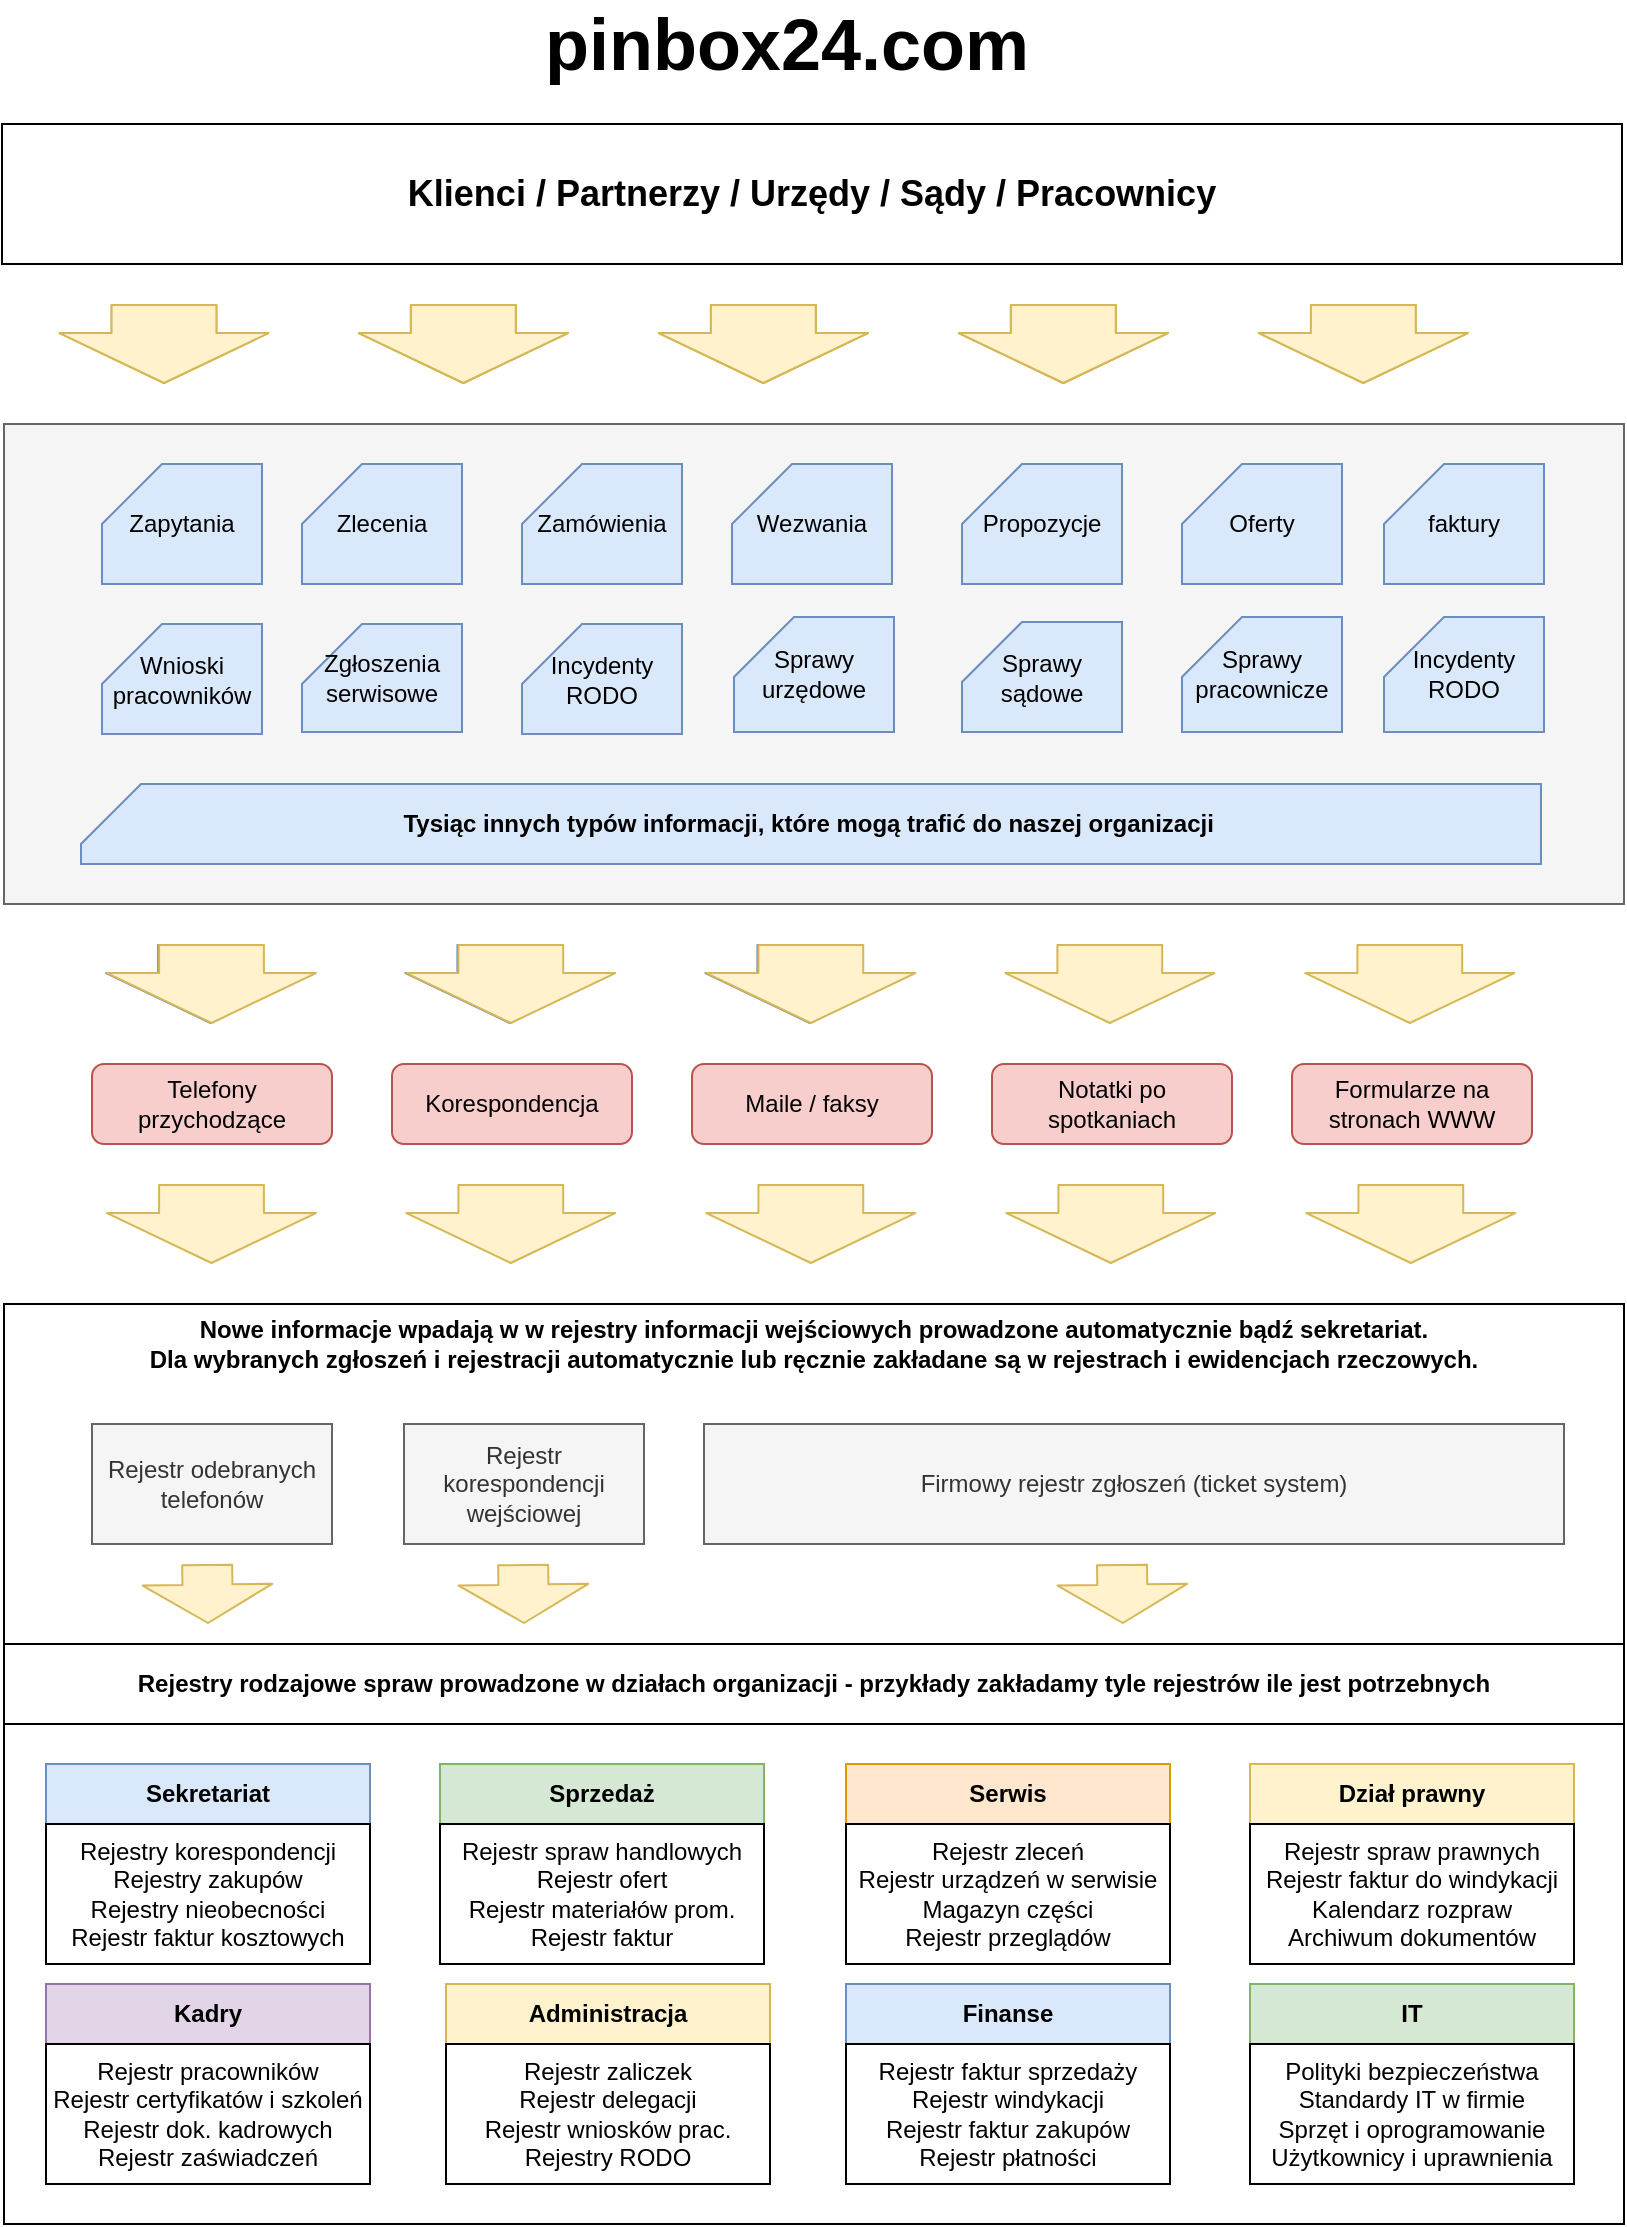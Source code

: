 <mxfile version="13.10.4" type="github">
  <diagram id="C5RBs43oDa-KdzZeNtuy" name="Page-1">
    <mxGraphModel dx="1185" dy="695" grid="1" gridSize="10" guides="1" tooltips="1" connect="1" arrows="1" fold="1" page="1" pageScale="1" pageWidth="827" pageHeight="1169" math="0" shadow="0">
      <root>
        <mxCell id="WIyWlLk6GJQsqaUBKTNV-0" />
        <mxCell id="WIyWlLk6GJQsqaUBKTNV-1" parent="WIyWlLk6GJQsqaUBKTNV-0" />
        <mxCell id="JC0EZ0rCJ2nyQJaUhhLa-59" value="" style="rounded=0;whiteSpace=wrap;html=1;" vertex="1" parent="WIyWlLk6GJQsqaUBKTNV-1">
          <mxGeometry x="9" y="660" width="810" height="460" as="geometry" />
        </mxCell>
        <mxCell id="JC0EZ0rCJ2nyQJaUhhLa-52" value="" style="rounded=0;whiteSpace=wrap;html=1;fillColor=#f5f5f5;strokeColor=#666666;fontColor=#333333;" vertex="1" parent="WIyWlLk6GJQsqaUBKTNV-1">
          <mxGeometry x="9" y="220" width="810" height="240" as="geometry" />
        </mxCell>
        <mxCell id="JC0EZ0rCJ2nyQJaUhhLa-10" value="&lt;span&gt;&lt;font style=&quot;font-size: 18px&quot;&gt;&lt;b&gt;Klienci / Partnerzy / Urzędy / Sądy / Pracownicy&lt;/b&gt;&lt;/font&gt;&lt;/span&gt;" style="rounded=0;whiteSpace=wrap;html=1;" vertex="1" parent="WIyWlLk6GJQsqaUBKTNV-1">
          <mxGeometry x="8" y="70" width="810" height="70" as="geometry" />
        </mxCell>
        <mxCell id="JC0EZ0rCJ2nyQJaUhhLa-11" value="" style="shape=flexArrow;endArrow=classic;html=1;endWidth=51.034;endSize=7.986;width=52.414;fillColor=#fff2cc;strokeColor=#d6b656;" edge="1" parent="WIyWlLk6GJQsqaUBKTNV-1">
          <mxGeometry width="50" height="50" relative="1" as="geometry">
            <mxPoint x="388.66" y="160" as="sourcePoint" />
            <mxPoint x="388.66" y="200" as="targetPoint" />
            <Array as="points" />
          </mxGeometry>
        </mxCell>
        <mxCell id="JC0EZ0rCJ2nyQJaUhhLa-12" value="" style="shape=flexArrow;endArrow=classic;html=1;endWidth=51.034;endSize=7.986;width=52.414;fillColor=#fff2cc;strokeColor=#d6b656;" edge="1" parent="WIyWlLk6GJQsqaUBKTNV-1">
          <mxGeometry width="50" height="50" relative="1" as="geometry">
            <mxPoint x="238.66" y="160" as="sourcePoint" />
            <mxPoint x="238.66" y="200" as="targetPoint" />
            <Array as="points" />
          </mxGeometry>
        </mxCell>
        <mxCell id="JC0EZ0rCJ2nyQJaUhhLa-13" value="" style="shape=flexArrow;endArrow=classic;html=1;endWidth=51.034;endSize=7.986;width=52.414;fillColor=#fff2cc;strokeColor=#d6b656;" edge="1" parent="WIyWlLk6GJQsqaUBKTNV-1">
          <mxGeometry width="50" height="50" relative="1" as="geometry">
            <mxPoint x="89" y="160" as="sourcePoint" />
            <mxPoint x="89" y="200" as="targetPoint" />
            <Array as="points" />
          </mxGeometry>
        </mxCell>
        <mxCell id="JC0EZ0rCJ2nyQJaUhhLa-14" value="" style="shape=flexArrow;endArrow=classic;html=1;endWidth=51.034;endSize=7.986;width=52.414;fillColor=#fff2cc;strokeColor=#d6b656;" edge="1" parent="WIyWlLk6GJQsqaUBKTNV-1">
          <mxGeometry width="50" height="50" relative="1" as="geometry">
            <mxPoint x="538.66" y="160" as="sourcePoint" />
            <mxPoint x="538.66" y="200" as="targetPoint" />
            <Array as="points" />
          </mxGeometry>
        </mxCell>
        <mxCell id="JC0EZ0rCJ2nyQJaUhhLa-15" value="" style="shape=flexArrow;endArrow=classic;html=1;endWidth=51.034;endSize=7.986;width=52.414;fillColor=#fff2cc;strokeColor=#d6b656;" edge="1" parent="WIyWlLk6GJQsqaUBKTNV-1">
          <mxGeometry width="50" height="50" relative="1" as="geometry">
            <mxPoint x="688.66" y="160" as="sourcePoint" />
            <mxPoint x="688.66" y="200" as="targetPoint" />
            <Array as="points" />
          </mxGeometry>
        </mxCell>
        <mxCell id="JC0EZ0rCJ2nyQJaUhhLa-19" value="" style="shape=flexArrow;endArrow=classic;html=1;endWidth=51.034;endSize=7.986;width=52.414;fillColor=#fff2cc;strokeColor=#d6b656;" edge="1" parent="WIyWlLk6GJQsqaUBKTNV-1">
          <mxGeometry width="50" height="50" relative="1" as="geometry">
            <mxPoint x="89" y="160" as="sourcePoint" />
            <mxPoint x="89" y="200" as="targetPoint" />
            <Array as="points" />
          </mxGeometry>
        </mxCell>
        <mxCell id="JC0EZ0rCJ2nyQJaUhhLa-20" value="" style="shape=flexArrow;endArrow=classic;html=1;endWidth=51.034;endSize=7.986;width=52.414;fillColor=#fff2cc;strokeColor=#d6b656;" edge="1" parent="WIyWlLk6GJQsqaUBKTNV-1">
          <mxGeometry width="50" height="50" relative="1" as="geometry">
            <mxPoint x="238.66" y="160" as="sourcePoint" />
            <mxPoint x="238.66" y="200" as="targetPoint" />
            <Array as="points" />
          </mxGeometry>
        </mxCell>
        <mxCell id="JC0EZ0rCJ2nyQJaUhhLa-21" value="" style="shape=flexArrow;endArrow=classic;html=1;endWidth=51.034;endSize=7.986;width=52.414;fillColor=#fff2cc;strokeColor=#d6b656;" edge="1" parent="WIyWlLk6GJQsqaUBKTNV-1">
          <mxGeometry width="50" height="50" relative="1" as="geometry">
            <mxPoint x="388.66" y="160" as="sourcePoint" />
            <mxPoint x="388.66" y="200" as="targetPoint" />
            <Array as="points" />
          </mxGeometry>
        </mxCell>
        <mxCell id="JC0EZ0rCJ2nyQJaUhhLa-22" value="" style="shape=flexArrow;endArrow=classic;html=1;endWidth=51.034;endSize=7.986;width=52.414;fillColor=#fff2cc;strokeColor=#d6b656;" edge="1" parent="WIyWlLk6GJQsqaUBKTNV-1">
          <mxGeometry width="50" height="50" relative="1" as="geometry">
            <mxPoint x="538.66" y="160" as="sourcePoint" />
            <mxPoint x="538.66" y="200" as="targetPoint" />
            <Array as="points" />
          </mxGeometry>
        </mxCell>
        <mxCell id="JC0EZ0rCJ2nyQJaUhhLa-27" value="" style="shape=flexArrow;endArrow=classic;html=1;endWidth=51.034;endSize=7.986;width=52.414;fillColor=#fff2cc;strokeColor=#d6b656;" edge="1" parent="WIyWlLk6GJQsqaUBKTNV-1">
          <mxGeometry width="50" height="50" relative="1" as="geometry">
            <mxPoint x="688.66" y="160" as="sourcePoint" />
            <mxPoint x="688.66" y="200" as="targetPoint" />
            <Array as="points" />
          </mxGeometry>
        </mxCell>
        <mxCell id="JC0EZ0rCJ2nyQJaUhhLa-28" value="" style="shape=flexArrow;endArrow=classic;html=1;endWidth=51.034;endSize=7.986;width=52.414;fillColor=#fff2cc;strokeColor=#d6b656;" edge="1" parent="WIyWlLk6GJQsqaUBKTNV-1">
          <mxGeometry width="50" height="50" relative="1" as="geometry">
            <mxPoint x="538.66" y="160" as="sourcePoint" />
            <mxPoint x="538.66" y="200" as="targetPoint" />
            <Array as="points" />
          </mxGeometry>
        </mxCell>
        <mxCell id="JC0EZ0rCJ2nyQJaUhhLa-29" value="" style="shape=flexArrow;endArrow=classic;html=1;endWidth=51.034;endSize=7.986;width=52.414;fillColor=#fff2cc;strokeColor=#d6b656;" edge="1" parent="WIyWlLk6GJQsqaUBKTNV-1">
          <mxGeometry width="50" height="50" relative="1" as="geometry">
            <mxPoint x="388.66" y="160" as="sourcePoint" />
            <mxPoint x="388.66" y="200" as="targetPoint" />
            <Array as="points" />
          </mxGeometry>
        </mxCell>
        <mxCell id="JC0EZ0rCJ2nyQJaUhhLa-30" value="" style="shape=flexArrow;endArrow=classic;html=1;endWidth=51.034;endSize=7.986;width=52.414;fillColor=#fff2cc;strokeColor=#d6b656;" edge="1" parent="WIyWlLk6GJQsqaUBKTNV-1">
          <mxGeometry width="50" height="50" relative="1" as="geometry">
            <mxPoint x="238.66" y="160" as="sourcePoint" />
            <mxPoint x="238.66" y="200" as="targetPoint" />
            <Array as="points" />
          </mxGeometry>
        </mxCell>
        <mxCell id="JC0EZ0rCJ2nyQJaUhhLa-42" value="Zapytania" style="shape=card;whiteSpace=wrap;html=1;fillColor=#dae8fc;strokeColor=#6c8ebf;" vertex="1" parent="WIyWlLk6GJQsqaUBKTNV-1">
          <mxGeometry x="58" y="240" width="80" height="60" as="geometry" />
        </mxCell>
        <mxCell id="JC0EZ0rCJ2nyQJaUhhLa-43" value="Zlecenia" style="shape=card;whiteSpace=wrap;html=1;fillColor=#dae8fc;strokeColor=#6c8ebf;" vertex="1" parent="WIyWlLk6GJQsqaUBKTNV-1">
          <mxGeometry x="158" y="240" width="80" height="60" as="geometry" />
        </mxCell>
        <mxCell id="JC0EZ0rCJ2nyQJaUhhLa-44" value="Zamówienia" style="shape=card;whiteSpace=wrap;html=1;fillColor=#dae8fc;strokeColor=#6c8ebf;" vertex="1" parent="WIyWlLk6GJQsqaUBKTNV-1">
          <mxGeometry x="268" y="240" width="80" height="60" as="geometry" />
        </mxCell>
        <mxCell id="JC0EZ0rCJ2nyQJaUhhLa-45" value="Wezwania" style="shape=card;whiteSpace=wrap;html=1;fillColor=#dae8fc;strokeColor=#6c8ebf;" vertex="1" parent="WIyWlLk6GJQsqaUBKTNV-1">
          <mxGeometry x="373" y="240" width="80" height="60" as="geometry" />
        </mxCell>
        <mxCell id="JC0EZ0rCJ2nyQJaUhhLa-46" value="Propozycje" style="shape=card;whiteSpace=wrap;html=1;fillColor=#dae8fc;strokeColor=#6c8ebf;" vertex="1" parent="WIyWlLk6GJQsqaUBKTNV-1">
          <mxGeometry x="488" y="240" width="80" height="60" as="geometry" />
        </mxCell>
        <mxCell id="JC0EZ0rCJ2nyQJaUhhLa-47" value="Oferty" style="shape=card;whiteSpace=wrap;html=1;fillColor=#dae8fc;strokeColor=#6c8ebf;" vertex="1" parent="WIyWlLk6GJQsqaUBKTNV-1">
          <mxGeometry x="598" y="240" width="80" height="60" as="geometry" />
        </mxCell>
        <mxCell id="JC0EZ0rCJ2nyQJaUhhLa-48" value="faktury" style="shape=card;whiteSpace=wrap;html=1;fillColor=#dae8fc;strokeColor=#6c8ebf;" vertex="1" parent="WIyWlLk6GJQsqaUBKTNV-1">
          <mxGeometry x="699" y="240" width="80" height="60" as="geometry" />
        </mxCell>
        <mxCell id="JC0EZ0rCJ2nyQJaUhhLa-49" value="Wnioski pracowników" style="shape=card;whiteSpace=wrap;html=1;fillColor=#dae8fc;strokeColor=#6c8ebf;" vertex="1" parent="WIyWlLk6GJQsqaUBKTNV-1">
          <mxGeometry x="58" y="320" width="80" height="55" as="geometry" />
        </mxCell>
        <mxCell id="JC0EZ0rCJ2nyQJaUhhLa-50" value="Zgłoszenia serwisowe" style="shape=card;whiteSpace=wrap;html=1;fillColor=#dae8fc;strokeColor=#6c8ebf;" vertex="1" parent="WIyWlLk6GJQsqaUBKTNV-1">
          <mxGeometry x="158" y="320" width="80" height="54" as="geometry" />
        </mxCell>
        <mxCell id="JC0EZ0rCJ2nyQJaUhhLa-51" value="Incydenty RODO" style="shape=card;whiteSpace=wrap;html=1;fillColor=#dae8fc;strokeColor=#6c8ebf;" vertex="1" parent="WIyWlLk6GJQsqaUBKTNV-1">
          <mxGeometry x="268" y="320" width="80" height="55" as="geometry" />
        </mxCell>
        <mxCell id="JC0EZ0rCJ2nyQJaUhhLa-53" value="Sprawy urzędowe&lt;span style=&quot;color: rgba(0 , 0 , 0 , 0) ; font-family: monospace ; font-size: 0px&quot;&gt;%3CmxGraphModel%3E%3Croot%3E%3CmxCell%20id%3D%220%22%2F%3E%3CmxCell%20id%3D%221%22%20parent%3D%220%22%2F%3E%3CmxCell%20id%3D%222%22%20value%3D%22Incydenty%20RODO%22%20style%3D%22shape%3Dcard%3BwhiteSpace%3Dwrap%3Bhtml%3D1%3B%22%20vertex%3D%221%22%20parent%3D%221%22%3E%3CmxGeometry%20x%3D%22269%22%20y%3D%22435%22%20width%3D%2280%22%20height%3D%22100%22%20as%3D%22geometry%22%2F%3E%3C%2FmxCell%3E%3C%2Froot%3E%3C%2FmxGraphModel%3E&lt;/span&gt;" style="shape=card;whiteSpace=wrap;html=1;fillColor=#dae8fc;strokeColor=#6c8ebf;" vertex="1" parent="WIyWlLk6GJQsqaUBKTNV-1">
          <mxGeometry x="374" y="316.5" width="80" height="57.5" as="geometry" />
        </mxCell>
        <mxCell id="JC0EZ0rCJ2nyQJaUhhLa-54" value="Sprawy sądowe" style="shape=card;whiteSpace=wrap;html=1;fillColor=#dae8fc;strokeColor=#6c8ebf;" vertex="1" parent="WIyWlLk6GJQsqaUBKTNV-1">
          <mxGeometry x="488" y="319" width="80" height="55" as="geometry" />
        </mxCell>
        <mxCell id="JC0EZ0rCJ2nyQJaUhhLa-55" value="Sprawy pracownicze" style="shape=card;whiteSpace=wrap;html=1;fillColor=#dae8fc;strokeColor=#6c8ebf;" vertex="1" parent="WIyWlLk6GJQsqaUBKTNV-1">
          <mxGeometry x="598" y="316.5" width="80" height="57.5" as="geometry" />
        </mxCell>
        <mxCell id="JC0EZ0rCJ2nyQJaUhhLa-56" value="Incydenty RODO" style="shape=card;whiteSpace=wrap;html=1;fillColor=#dae8fc;strokeColor=#6c8ebf;" vertex="1" parent="WIyWlLk6GJQsqaUBKTNV-1">
          <mxGeometry x="699" y="316.5" width="80" height="57.5" as="geometry" />
        </mxCell>
        <mxCell id="JC0EZ0rCJ2nyQJaUhhLa-58" value="&lt;b&gt;Tysiąc innych typów informacji, które mogą trafić do naszej organizacji&amp;nbsp;&lt;/b&gt;" style="shape=card;whiteSpace=wrap;html=1;fillColor=#dae8fc;strokeColor=#6c8ebf;" vertex="1" parent="WIyWlLk6GJQsqaUBKTNV-1">
          <mxGeometry x="47.5" y="400" width="730" height="40" as="geometry" />
        </mxCell>
        <mxCell id="JC0EZ0rCJ2nyQJaUhhLa-62" value="&lt;b&gt;Nowe informacje wpadają w w rejestry informacji wejściowych prowadzone automatycznie bądź sekretariat.&lt;br&gt;Dla wybranych zgłoszeń i rejestracji automatycznie lub ręcznie zakładane są w rejestrach i ewidencjach rzeczowych.&lt;br&gt;&lt;/b&gt;" style="text;html=1;strokeColor=none;fillColor=none;align=center;verticalAlign=middle;whiteSpace=wrap;rounded=0;" vertex="1" parent="WIyWlLk6GJQsqaUBKTNV-1">
          <mxGeometry x="49" y="670" width="730" height="20" as="geometry" />
        </mxCell>
        <mxCell id="JC0EZ0rCJ2nyQJaUhhLa-63" value="Telefony przychodzące" style="rounded=1;whiteSpace=wrap;html=1;fontSize=12;glass=0;strokeWidth=1;shadow=0;fillColor=#f8cecc;strokeColor=#b85450;" vertex="1" parent="WIyWlLk6GJQsqaUBKTNV-1">
          <mxGeometry x="53" y="540" width="120" height="40" as="geometry" />
        </mxCell>
        <mxCell id="JC0EZ0rCJ2nyQJaUhhLa-64" value="Korespondencja" style="rounded=1;whiteSpace=wrap;html=1;fontSize=12;glass=0;strokeWidth=1;shadow=0;fillColor=#f8cecc;strokeColor=#b85450;" vertex="1" parent="WIyWlLk6GJQsqaUBKTNV-1">
          <mxGeometry x="203" y="540" width="120" height="40" as="geometry" />
        </mxCell>
        <mxCell id="JC0EZ0rCJ2nyQJaUhhLa-65" value="Maile / faksy" style="rounded=1;whiteSpace=wrap;html=1;fontSize=12;glass=0;strokeWidth=1;shadow=0;fillColor=#f8cecc;strokeColor=#b85450;" vertex="1" parent="WIyWlLk6GJQsqaUBKTNV-1">
          <mxGeometry x="353" y="540" width="120" height="40" as="geometry" />
        </mxCell>
        <mxCell id="JC0EZ0rCJ2nyQJaUhhLa-66" value="Notatki po spotkaniach" style="rounded=1;whiteSpace=wrap;html=1;fontSize=12;glass=0;strokeWidth=1;shadow=0;fillColor=#f8cecc;strokeColor=#b85450;" vertex="1" parent="WIyWlLk6GJQsqaUBKTNV-1">
          <mxGeometry x="503" y="540" width="120" height="40" as="geometry" />
        </mxCell>
        <mxCell id="JC0EZ0rCJ2nyQJaUhhLa-67" value="Formularze na stronach WWW" style="rounded=1;whiteSpace=wrap;html=1;fontSize=12;glass=0;strokeWidth=1;shadow=0;fillColor=#f8cecc;strokeColor=#b85450;" vertex="1" parent="WIyWlLk6GJQsqaUBKTNV-1">
          <mxGeometry x="653" y="540" width="120" height="40" as="geometry" />
        </mxCell>
        <mxCell id="JC0EZ0rCJ2nyQJaUhhLa-68" value="" style="shape=flexArrow;endArrow=classic;html=1;endWidth=51.034;endSize=7.986;width=52.414;fillColor=#fff2cc;strokeColor=#d6b656;" edge="1" parent="WIyWlLk6GJQsqaUBKTNV-1">
          <mxGeometry width="50" height="50" relative="1" as="geometry">
            <mxPoint x="112.75" y="600" as="sourcePoint" />
            <mxPoint x="112.75" y="640" as="targetPoint" />
            <Array as="points" />
          </mxGeometry>
        </mxCell>
        <mxCell id="JC0EZ0rCJ2nyQJaUhhLa-69" value="" style="shape=flexArrow;endArrow=classic;html=1;endWidth=51.034;endSize=7.986;width=52.414;fillColor=#fff2cc;strokeColor=#d6b656;" edge="1" parent="WIyWlLk6GJQsqaUBKTNV-1">
          <mxGeometry width="50" height="50" relative="1" as="geometry">
            <mxPoint x="712.41" y="600" as="sourcePoint" />
            <mxPoint x="712.41" y="640" as="targetPoint" />
            <Array as="points" />
          </mxGeometry>
        </mxCell>
        <mxCell id="JC0EZ0rCJ2nyQJaUhhLa-70" value="" style="shape=flexArrow;endArrow=classic;html=1;endWidth=51.034;endSize=7.986;width=52.414;fillColor=#fff2cc;strokeColor=#d6b656;" edge="1" parent="WIyWlLk6GJQsqaUBKTNV-1">
          <mxGeometry width="50" height="50" relative="1" as="geometry">
            <mxPoint x="562.41" y="600" as="sourcePoint" />
            <mxPoint x="562.41" y="640" as="targetPoint" />
            <Array as="points" />
          </mxGeometry>
        </mxCell>
        <mxCell id="JC0EZ0rCJ2nyQJaUhhLa-71" value="" style="shape=flexArrow;endArrow=classic;html=1;endWidth=51.034;endSize=7.986;width=52.414;fillColor=#fff2cc;strokeColor=#d6b656;" edge="1" parent="WIyWlLk6GJQsqaUBKTNV-1">
          <mxGeometry width="50" height="50" relative="1" as="geometry">
            <mxPoint x="412.41" y="600" as="sourcePoint" />
            <mxPoint x="412.41" y="640" as="targetPoint" />
            <Array as="points" />
          </mxGeometry>
        </mxCell>
        <mxCell id="JC0EZ0rCJ2nyQJaUhhLa-72" value="" style="shape=flexArrow;endArrow=classic;html=1;endWidth=51.034;endSize=7.986;width=52.414;fillColor=#fff2cc;strokeColor=#d6b656;" edge="1" parent="WIyWlLk6GJQsqaUBKTNV-1">
          <mxGeometry width="50" height="50" relative="1" as="geometry">
            <mxPoint x="262.41" y="600" as="sourcePoint" />
            <mxPoint x="262.41" y="640" as="targetPoint" />
            <Array as="points" />
          </mxGeometry>
        </mxCell>
        <mxCell id="JC0EZ0rCJ2nyQJaUhhLa-73" value="" style="shape=flexArrow;endArrow=classic;html=1;endWidth=51.034;endSize=7.986;width=52.414;fillColor=#dae8fc;strokeColor=#6c8ebf;" edge="1" parent="WIyWlLk6GJQsqaUBKTNV-1">
          <mxGeometry width="50" height="50" relative="1" as="geometry">
            <mxPoint x="112.25" y="480" as="sourcePoint" />
            <mxPoint x="112.25" y="520" as="targetPoint" />
            <Array as="points" />
          </mxGeometry>
        </mxCell>
        <mxCell id="JC0EZ0rCJ2nyQJaUhhLa-74" value="" style="shape=flexArrow;endArrow=classic;html=1;endWidth=51.034;endSize=7.986;width=52.414;fillColor=#fff2cc;strokeColor=#d6b656;" edge="1" parent="WIyWlLk6GJQsqaUBKTNV-1">
          <mxGeometry width="50" height="50" relative="1" as="geometry">
            <mxPoint x="711.91" y="480" as="sourcePoint" />
            <mxPoint x="711.91" y="520" as="targetPoint" />
            <Array as="points" />
          </mxGeometry>
        </mxCell>
        <mxCell id="JC0EZ0rCJ2nyQJaUhhLa-75" value="" style="shape=flexArrow;endArrow=classic;html=1;endWidth=51.034;endSize=7.986;width=52.414;fillColor=#fff2cc;strokeColor=#d6b656;" edge="1" parent="WIyWlLk6GJQsqaUBKTNV-1">
          <mxGeometry width="50" height="50" relative="1" as="geometry">
            <mxPoint x="561.91" y="480" as="sourcePoint" />
            <mxPoint x="561.91" y="520" as="targetPoint" />
            <Array as="points" />
          </mxGeometry>
        </mxCell>
        <mxCell id="JC0EZ0rCJ2nyQJaUhhLa-76" value="" style="shape=flexArrow;endArrow=classic;html=1;endWidth=51.034;endSize=7.986;width=52.414;fillColor=#dae8fc;strokeColor=#6c8ebf;" edge="1" parent="WIyWlLk6GJQsqaUBKTNV-1">
          <mxGeometry width="50" height="50" relative="1" as="geometry">
            <mxPoint x="411.91" y="480" as="sourcePoint" />
            <mxPoint x="411.91" y="520" as="targetPoint" />
            <Array as="points" />
          </mxGeometry>
        </mxCell>
        <mxCell id="JC0EZ0rCJ2nyQJaUhhLa-77" value="" style="shape=flexArrow;endArrow=classic;html=1;endWidth=51.034;endSize=7.986;width=52.414;fillColor=#dae8fc;strokeColor=#6c8ebf;" edge="1" parent="WIyWlLk6GJQsqaUBKTNV-1">
          <mxGeometry width="50" height="50" relative="1" as="geometry">
            <mxPoint x="261.91" y="480" as="sourcePoint" />
            <mxPoint x="261.91" y="520" as="targetPoint" />
            <Array as="points" />
          </mxGeometry>
        </mxCell>
        <mxCell id="JC0EZ0rCJ2nyQJaUhhLa-80" value="Rejestr odebranych telefonów" style="rounded=0;whiteSpace=wrap;html=1;fillColor=#f5f5f5;strokeColor=#666666;fontColor=#333333;" vertex="1" parent="WIyWlLk6GJQsqaUBKTNV-1">
          <mxGeometry x="53" y="720" width="120" height="60" as="geometry" />
        </mxCell>
        <mxCell id="JC0EZ0rCJ2nyQJaUhhLa-82" value="Rejestr&lt;br&gt;korespondencji wejściowej" style="rounded=0;whiteSpace=wrap;html=1;fillColor=#f5f5f5;strokeColor=#666666;fontColor=#333333;" vertex="1" parent="WIyWlLk6GJQsqaUBKTNV-1">
          <mxGeometry x="209" y="720" width="120" height="60" as="geometry" />
        </mxCell>
        <mxCell id="JC0EZ0rCJ2nyQJaUhhLa-84" value="Firmowy rejestr zgłoszeń (ticket system)" style="rounded=0;whiteSpace=wrap;html=1;fillColor=#f5f5f5;strokeColor=#666666;fontColor=#333333;" vertex="1" parent="WIyWlLk6GJQsqaUBKTNV-1">
          <mxGeometry x="359" y="720" width="430" height="60" as="geometry" />
        </mxCell>
        <mxCell id="JC0EZ0rCJ2nyQJaUhhLa-85" value="&lt;b&gt;Rejestry rodzajowe spraw prowadzone w działach organizacji - przykłady zakładamy tyle rejestrów ile jest potrzebnych&lt;/b&gt;" style="rounded=0;whiteSpace=wrap;html=1;" vertex="1" parent="WIyWlLk6GJQsqaUBKTNV-1">
          <mxGeometry x="9" y="830" width="810" height="40" as="geometry" />
        </mxCell>
        <mxCell id="JC0EZ0rCJ2nyQJaUhhLa-86" value="" style="shape=flexArrow;endArrow=classic;html=1;endWidth=38.822;endSize=6.05;width=25;fillColor=#fff2cc;strokeColor=#d6b656;" edge="1" parent="WIyWlLk6GJQsqaUBKTNV-1">
          <mxGeometry width="50" height="50" relative="1" as="geometry">
            <mxPoint x="568.0" y="790" as="sourcePoint" />
            <mxPoint x="568.42" y="820" as="targetPoint" />
            <Array as="points" />
          </mxGeometry>
        </mxCell>
        <mxCell id="JC0EZ0rCJ2nyQJaUhhLa-87" value="&lt;b&gt;&lt;font style=&quot;font-size: 36px&quot;&gt;pinbox24.com&lt;/font&gt;&lt;/b&gt;" style="text;html=1;strokeColor=none;fillColor=none;align=center;verticalAlign=middle;whiteSpace=wrap;rounded=0;rotation=0;" vertex="1" parent="WIyWlLk6GJQsqaUBKTNV-1">
          <mxGeometry x="250" y="20" width="301" height="20" as="geometry" />
        </mxCell>
        <mxCell id="JC0EZ0rCJ2nyQJaUhhLa-90" value="" style="group" vertex="1" connectable="0" parent="WIyWlLk6GJQsqaUBKTNV-1">
          <mxGeometry x="227" y="890" width="162" height="100" as="geometry" />
        </mxCell>
        <mxCell id="JC0EZ0rCJ2nyQJaUhhLa-88" value="&lt;b&gt;Sprzedaż&lt;/b&gt;" style="rounded=0;whiteSpace=wrap;html=1;fillColor=#d5e8d4;strokeColor=#82b366;" vertex="1" parent="JC0EZ0rCJ2nyQJaUhhLa-90">
          <mxGeometry width="162" height="30" as="geometry" />
        </mxCell>
        <mxCell id="JC0EZ0rCJ2nyQJaUhhLa-89" value="Rejestr spraw handlowych&lt;br&gt;Rejestr ofert&lt;br&gt;Rejestr materiałów prom.&lt;br&gt;Rejestr faktur" style="rounded=0;whiteSpace=wrap;html=1;" vertex="1" parent="JC0EZ0rCJ2nyQJaUhhLa-90">
          <mxGeometry y="30" width="162" height="70" as="geometry" />
        </mxCell>
        <mxCell id="JC0EZ0rCJ2nyQJaUhhLa-91" value="" style="group;fillColor=#dae8fc;strokeColor=#6c8ebf;" vertex="1" connectable="0" parent="WIyWlLk6GJQsqaUBKTNV-1">
          <mxGeometry x="30" y="890" width="162" height="100" as="geometry" />
        </mxCell>
        <mxCell id="JC0EZ0rCJ2nyQJaUhhLa-92" value="&lt;b&gt;Sekretariat&lt;/b&gt;" style="rounded=0;whiteSpace=wrap;html=1;fillColor=#dae8fc;strokeColor=#6c8ebf;" vertex="1" parent="JC0EZ0rCJ2nyQJaUhhLa-91">
          <mxGeometry width="162" height="30" as="geometry" />
        </mxCell>
        <mxCell id="JC0EZ0rCJ2nyQJaUhhLa-93" value="Rejestry korespondencji&lt;br&gt;Rejestry zakupów&lt;br&gt;Rejestry nieobecności&lt;br&gt;Rejestr faktur kosztowych" style="rounded=0;whiteSpace=wrap;html=1;" vertex="1" parent="JC0EZ0rCJ2nyQJaUhhLa-91">
          <mxGeometry y="30" width="162" height="70" as="geometry" />
        </mxCell>
        <mxCell id="JC0EZ0rCJ2nyQJaUhhLa-94" value="" style="group" vertex="1" connectable="0" parent="WIyWlLk6GJQsqaUBKTNV-1">
          <mxGeometry x="430" y="890" width="162" height="100" as="geometry" />
        </mxCell>
        <mxCell id="JC0EZ0rCJ2nyQJaUhhLa-95" value="&lt;b&gt;Serwis&lt;/b&gt;" style="rounded=0;whiteSpace=wrap;html=1;fillColor=#ffe6cc;strokeColor=#d79b00;" vertex="1" parent="JC0EZ0rCJ2nyQJaUhhLa-94">
          <mxGeometry width="162" height="30" as="geometry" />
        </mxCell>
        <mxCell id="JC0EZ0rCJ2nyQJaUhhLa-96" value="Rejestr zleceń&lt;br&gt;Rejestr urządzeń w serwisie&lt;br&gt;Magazyn części&lt;br&gt;Rejestr przeglądów" style="rounded=0;whiteSpace=wrap;html=1;" vertex="1" parent="JC0EZ0rCJ2nyQJaUhhLa-94">
          <mxGeometry y="30" width="162" height="70" as="geometry" />
        </mxCell>
        <mxCell id="JC0EZ0rCJ2nyQJaUhhLa-97" value="" style="group" vertex="1" connectable="0" parent="WIyWlLk6GJQsqaUBKTNV-1">
          <mxGeometry x="632" y="890" width="162" height="100" as="geometry" />
        </mxCell>
        <mxCell id="JC0EZ0rCJ2nyQJaUhhLa-98" value="&lt;b&gt;Dział prawny&lt;/b&gt;" style="rounded=0;whiteSpace=wrap;html=1;fillColor=#fff2cc;strokeColor=#d6b656;" vertex="1" parent="JC0EZ0rCJ2nyQJaUhhLa-97">
          <mxGeometry width="162" height="30" as="geometry" />
        </mxCell>
        <mxCell id="JC0EZ0rCJ2nyQJaUhhLa-99" value="Rejestr spraw prawnych&lt;br&gt;Rejestr faktur do windykacji&lt;br&gt;Kalendarz rozpraw&lt;br&gt;Archiwum dokumentów" style="rounded=0;whiteSpace=wrap;html=1;" vertex="1" parent="JC0EZ0rCJ2nyQJaUhhLa-97">
          <mxGeometry y="30" width="162" height="70" as="geometry" />
        </mxCell>
        <mxCell id="JC0EZ0rCJ2nyQJaUhhLa-100" value="" style="group" vertex="1" connectable="0" parent="WIyWlLk6GJQsqaUBKTNV-1">
          <mxGeometry x="30" y="1000" width="162" height="100" as="geometry" />
        </mxCell>
        <mxCell id="JC0EZ0rCJ2nyQJaUhhLa-101" value="&lt;b&gt;Kadry&lt;/b&gt;" style="rounded=0;whiteSpace=wrap;html=1;fillColor=#e1d5e7;strokeColor=#9673a6;" vertex="1" parent="JC0EZ0rCJ2nyQJaUhhLa-100">
          <mxGeometry width="162" height="30" as="geometry" />
        </mxCell>
        <mxCell id="JC0EZ0rCJ2nyQJaUhhLa-102" value="Rejestr pracowników&lt;br&gt;Rejestr certyfikatów i szkoleń&lt;br&gt;Rejestr dok. kadrowych&lt;br&gt;Rejestr zaświadczeń" style="rounded=0;whiteSpace=wrap;html=1;" vertex="1" parent="JC0EZ0rCJ2nyQJaUhhLa-100">
          <mxGeometry y="30" width="162" height="70" as="geometry" />
        </mxCell>
        <mxCell id="JC0EZ0rCJ2nyQJaUhhLa-103" value="" style="group" vertex="1" connectable="0" parent="WIyWlLk6GJQsqaUBKTNV-1">
          <mxGeometry x="632" y="1000" width="162" height="100" as="geometry" />
        </mxCell>
        <mxCell id="JC0EZ0rCJ2nyQJaUhhLa-104" value="&lt;b&gt;IT&lt;/b&gt;" style="rounded=0;whiteSpace=wrap;html=1;fillColor=#d5e8d4;strokeColor=#82b366;" vertex="1" parent="JC0EZ0rCJ2nyQJaUhhLa-103">
          <mxGeometry width="162" height="30" as="geometry" />
        </mxCell>
        <mxCell id="JC0EZ0rCJ2nyQJaUhhLa-105" value="Polityki bezpieczeństwa&lt;br&gt;Standardy IT w firmie&lt;br&gt;Sprzęt i oprogramowanie&lt;br&gt;Użytkownicy i uprawnienia" style="rounded=0;whiteSpace=wrap;html=1;" vertex="1" parent="JC0EZ0rCJ2nyQJaUhhLa-103">
          <mxGeometry y="30" width="162" height="70" as="geometry" />
        </mxCell>
        <mxCell id="JC0EZ0rCJ2nyQJaUhhLa-106" value="" style="group;fillColor=#dae8fc;strokeColor=#6c8ebf;" vertex="1" connectable="0" parent="WIyWlLk6GJQsqaUBKTNV-1">
          <mxGeometry x="430" y="1000" width="162" height="100" as="geometry" />
        </mxCell>
        <mxCell id="JC0EZ0rCJ2nyQJaUhhLa-107" value="&lt;b&gt;Finanse&lt;/b&gt;" style="rounded=0;whiteSpace=wrap;html=1;fillColor=#dae8fc;strokeColor=#6c8ebf;" vertex="1" parent="JC0EZ0rCJ2nyQJaUhhLa-106">
          <mxGeometry width="162" height="30" as="geometry" />
        </mxCell>
        <mxCell id="JC0EZ0rCJ2nyQJaUhhLa-108" value="Rejestr faktur sprzedaży&lt;br&gt;Rejestr windykacji&lt;br&gt;Rejestr faktur zakupów&lt;br&gt;Rejestr płatności" style="rounded=0;whiteSpace=wrap;html=1;" vertex="1" parent="JC0EZ0rCJ2nyQJaUhhLa-106">
          <mxGeometry y="30" width="162" height="70" as="geometry" />
        </mxCell>
        <mxCell id="JC0EZ0rCJ2nyQJaUhhLa-109" value="" style="group;fillColor=#dae8fc;strokeColor=#6c8ebf;" vertex="1" connectable="0" parent="WIyWlLk6GJQsqaUBKTNV-1">
          <mxGeometry x="230" y="1000" width="162" height="100" as="geometry" />
        </mxCell>
        <mxCell id="JC0EZ0rCJ2nyQJaUhhLa-110" value="&lt;b&gt;Administracja&lt;/b&gt;" style="rounded=0;whiteSpace=wrap;html=1;fillColor=#fff2cc;strokeColor=#d6b656;" vertex="1" parent="JC0EZ0rCJ2nyQJaUhhLa-109">
          <mxGeometry width="162" height="30" as="geometry" />
        </mxCell>
        <mxCell id="JC0EZ0rCJ2nyQJaUhhLa-111" value="Rejestr zaliczek&lt;br&gt;Rejestr delegacji&lt;br&gt;Rejestr wniosków prac.&lt;br&gt;Rejestry RODO" style="rounded=0;whiteSpace=wrap;html=1;" vertex="1" parent="JC0EZ0rCJ2nyQJaUhhLa-109">
          <mxGeometry y="30" width="162" height="70" as="geometry" />
        </mxCell>
        <mxCell id="JC0EZ0rCJ2nyQJaUhhLa-112" value="" style="shape=flexArrow;endArrow=classic;html=1;endWidth=38.822;endSize=6.05;width=25;fillColor=#fff2cc;strokeColor=#d6b656;" edge="1" parent="WIyWlLk6GJQsqaUBKTNV-1">
          <mxGeometry width="50" height="50" relative="1" as="geometry">
            <mxPoint x="268.58" y="790" as="sourcePoint" />
            <mxPoint x="269.0" y="820" as="targetPoint" />
            <Array as="points" />
          </mxGeometry>
        </mxCell>
        <mxCell id="JC0EZ0rCJ2nyQJaUhhLa-113" value="" style="shape=flexArrow;endArrow=classic;html=1;endWidth=38.822;endSize=6.05;width=25;fillColor=#fff2cc;strokeColor=#d6b656;" edge="1" parent="WIyWlLk6GJQsqaUBKTNV-1">
          <mxGeometry width="50" height="50" relative="1" as="geometry">
            <mxPoint x="110.58" y="790" as="sourcePoint" />
            <mxPoint x="111.0" y="820" as="targetPoint" />
            <Array as="points" />
          </mxGeometry>
        </mxCell>
        <mxCell id="JC0EZ0rCJ2nyQJaUhhLa-114" value="" style="shape=flexArrow;endArrow=classic;html=1;endWidth=51.034;endSize=7.986;width=52.414;fillColor=#fff2cc;strokeColor=#d6b656;" edge="1" parent="WIyWlLk6GJQsqaUBKTNV-1">
          <mxGeometry width="50" height="50" relative="1" as="geometry">
            <mxPoint x="112.75" y="480" as="sourcePoint" />
            <mxPoint x="112.75" y="520" as="targetPoint" />
            <Array as="points" />
          </mxGeometry>
        </mxCell>
        <mxCell id="JC0EZ0rCJ2nyQJaUhhLa-115" value="" style="shape=flexArrow;endArrow=classic;html=1;endWidth=51.034;endSize=7.986;width=52.414;fillColor=#fff2cc;strokeColor=#d6b656;" edge="1" parent="WIyWlLk6GJQsqaUBKTNV-1">
          <mxGeometry width="50" height="50" relative="1" as="geometry">
            <mxPoint x="262.41" y="480" as="sourcePoint" />
            <mxPoint x="262.41" y="520" as="targetPoint" />
            <Array as="points" />
          </mxGeometry>
        </mxCell>
        <mxCell id="JC0EZ0rCJ2nyQJaUhhLa-116" value="" style="shape=flexArrow;endArrow=classic;html=1;endWidth=51.034;endSize=7.986;width=52.414;fillColor=#fff2cc;strokeColor=#d6b656;" edge="1" parent="WIyWlLk6GJQsqaUBKTNV-1">
          <mxGeometry width="50" height="50" relative="1" as="geometry">
            <mxPoint x="412.41" y="480" as="sourcePoint" />
            <mxPoint x="412.41" y="520" as="targetPoint" />
            <Array as="points" />
          </mxGeometry>
        </mxCell>
      </root>
    </mxGraphModel>
  </diagram>
</mxfile>
